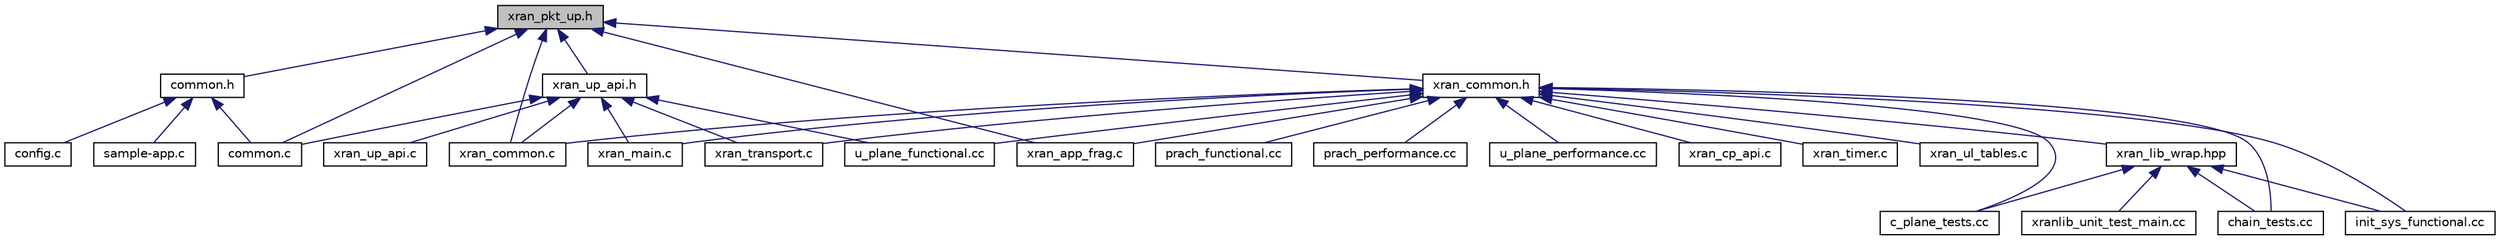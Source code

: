 digraph "xran_pkt_up.h"
{
 // LATEX_PDF_SIZE
  edge [fontname="Helvetica",fontsize="10",labelfontname="Helvetica",labelfontsize="10"];
  node [fontname="Helvetica",fontsize="10",shape=record];
  Node1 [label="xran_pkt_up.h",height=0.2,width=0.4,color="black", fillcolor="grey75", style="filled", fontcolor="black",tooltip="Definitions and support functions to process XRAN packet."];
  Node1 -> Node2 [dir="back",color="midnightblue",fontsize="10",style="solid",fontname="Helvetica"];
  Node2 [label="common.h",height=0.2,width=0.4,color="black", fillcolor="white", style="filled",URL="$common_8h.html",tooltip=" "];
  Node2 -> Node3 [dir="back",color="midnightblue",fontsize="10",style="solid",fontname="Helvetica"];
  Node3 [label="common.c",height=0.2,width=0.4,color="black", fillcolor="white", style="filled",URL="$common_8c.html",tooltip=" "];
  Node2 -> Node4 [dir="back",color="midnightblue",fontsize="10",style="solid",fontname="Helvetica"];
  Node4 [label="config.c",height=0.2,width=0.4,color="black", fillcolor="white", style="filled",URL="$config_8c.html",tooltip=" "];
  Node2 -> Node5 [dir="back",color="midnightblue",fontsize="10",style="solid",fontname="Helvetica"];
  Node5 [label="sample-app.c",height=0.2,width=0.4,color="black", fillcolor="white", style="filled",URL="$sample-app_8c.html",tooltip=" "];
  Node1 -> Node3 [dir="back",color="midnightblue",fontsize="10",style="solid",fontname="Helvetica"];
  Node1 -> Node6 [dir="back",color="midnightblue",fontsize="10",style="solid",fontname="Helvetica"];
  Node6 [label="xran_up_api.h",height=0.2,width=0.4,color="black", fillcolor="white", style="filled",URL="$xran__up__api_8h.html",tooltip="This file provides the definitions for User Plane Messages APIs."];
  Node6 -> Node3 [dir="back",color="midnightblue",fontsize="10",style="solid",fontname="Helvetica"];
  Node6 -> Node7 [dir="back",color="midnightblue",fontsize="10",style="solid",fontname="Helvetica"];
  Node7 [label="xran_common.c",height=0.2,width=0.4,color="black", fillcolor="white", style="filled",URL="$xran__common_8c.html",tooltip="XRAN layer common functionality for both O-DU and O-RU as well as C-plane and U-plane."];
  Node6 -> Node8 [dir="back",color="midnightblue",fontsize="10",style="solid",fontname="Helvetica"];
  Node8 [label="xran_main.c",height=0.2,width=0.4,color="black", fillcolor="white", style="filled",URL="$xran__main_8c.html",tooltip="XRAN main functionality module."];
  Node6 -> Node9 [dir="back",color="midnightblue",fontsize="10",style="solid",fontname="Helvetica"];
  Node9 [label="xran_transport.c",height=0.2,width=0.4,color="black", fillcolor="white", style="filled",URL="$xran__transport_8c.html",tooltip="This file provides the implementation for Transport lyaer (eCPRI) API."];
  Node6 -> Node10 [dir="back",color="midnightblue",fontsize="10",style="solid",fontname="Helvetica"];
  Node10 [label="xran_up_api.c",height=0.2,width=0.4,color="black", fillcolor="white", style="filled",URL="$xran__up__api_8c.html",tooltip="This file provides the implementation of User Plane Messages APIs."];
  Node6 -> Node11 [dir="back",color="midnightblue",fontsize="10",style="solid",fontname="Helvetica"];
  Node11 [label="u_plane_functional.cc",height=0.2,width=0.4,color="black", fillcolor="white", style="filled",URL="$u__plane__functional_8cc.html",tooltip=" "];
  Node1 -> Node12 [dir="back",color="midnightblue",fontsize="10",style="solid",fontname="Helvetica"];
  Node12 [label="xran_app_frag.c",height=0.2,width=0.4,color="black", fillcolor="white", style="filled",URL="$xran__app__frag_8c.html",tooltip="xRAN application frgamentation for U-plane packets"];
  Node1 -> Node13 [dir="back",color="midnightblue",fontsize="10",style="solid",fontname="Helvetica"];
  Node13 [label="xran_common.h",height=0.2,width=0.4,color="black", fillcolor="white", style="filled",URL="$xran__common_8h.html",tooltip="XRAN layer common functionality for both lls-CU and RU as well as C-plane and U-plane."];
  Node13 -> Node12 [dir="back",color="midnightblue",fontsize="10",style="solid",fontname="Helvetica"];
  Node13 -> Node7 [dir="back",color="midnightblue",fontsize="10",style="solid",fontname="Helvetica"];
  Node13 -> Node14 [dir="back",color="midnightblue",fontsize="10",style="solid",fontname="Helvetica"];
  Node14 [label="xran_cp_api.c",height=0.2,width=0.4,color="black", fillcolor="white", style="filled",URL="$xran__cp__api_8c.html",tooltip="This file provides the API functions to build Control Plane Messages for XRAN Front Haul layer as def..."];
  Node13 -> Node8 [dir="back",color="midnightblue",fontsize="10",style="solid",fontname="Helvetica"];
  Node13 -> Node15 [dir="back",color="midnightblue",fontsize="10",style="solid",fontname="Helvetica"];
  Node15 [label="xran_timer.c",height=0.2,width=0.4,color="black", fillcolor="white", style="filled",URL="$xran__timer_8c.html",tooltip="This file provides implementation to Timing for XRAN."];
  Node13 -> Node9 [dir="back",color="midnightblue",fontsize="10",style="solid",fontname="Helvetica"];
  Node13 -> Node16 [dir="back",color="midnightblue",fontsize="10",style="solid",fontname="Helvetica"];
  Node16 [label="xran_ul_tables.c",height=0.2,width=0.4,color="black", fillcolor="white", style="filled",URL="$xran__ul__tables_8c.html",tooltip="This file defines those table used in 5G NR spec."];
  Node13 -> Node17 [dir="back",color="midnightblue",fontsize="10",style="solid",fontname="Helvetica"];
  Node17 [label="xran_lib_wrap.hpp",height=0.2,width=0.4,color="black", fillcolor="white", style="filled",URL="$xran__lib__wrap_8hpp.html",tooltip=" "];
  Node17 -> Node18 [dir="back",color="midnightblue",fontsize="10",style="solid",fontname="Helvetica"];
  Node18 [label="xranlib_unit_test_main.cc",height=0.2,width=0.4,color="black", fillcolor="white", style="filled",URL="$xranlib__unit__test__main_8cc.html",tooltip=" "];
  Node17 -> Node19 [dir="back",color="midnightblue",fontsize="10",style="solid",fontname="Helvetica"];
  Node19 [label="c_plane_tests.cc",height=0.2,width=0.4,color="black", fillcolor="white", style="filled",URL="$c__plane__tests_8cc.html",tooltip=" "];
  Node17 -> Node20 [dir="back",color="midnightblue",fontsize="10",style="solid",fontname="Helvetica"];
  Node20 [label="chain_tests.cc",height=0.2,width=0.4,color="black", fillcolor="white", style="filled",URL="$chain__tests_8cc.html",tooltip=" "];
  Node17 -> Node21 [dir="back",color="midnightblue",fontsize="10",style="solid",fontname="Helvetica"];
  Node21 [label="init_sys_functional.cc",height=0.2,width=0.4,color="black", fillcolor="white", style="filled",URL="$init__sys__functional_8cc.html",tooltip=" "];
  Node13 -> Node19 [dir="back",color="midnightblue",fontsize="10",style="solid",fontname="Helvetica"];
  Node13 -> Node20 [dir="back",color="midnightblue",fontsize="10",style="solid",fontname="Helvetica"];
  Node13 -> Node21 [dir="back",color="midnightblue",fontsize="10",style="solid",fontname="Helvetica"];
  Node13 -> Node22 [dir="back",color="midnightblue",fontsize="10",style="solid",fontname="Helvetica"];
  Node22 [label="prach_functional.cc",height=0.2,width=0.4,color="black", fillcolor="white", style="filled",URL="$prach__functional_8cc.html",tooltip=" "];
  Node13 -> Node23 [dir="back",color="midnightblue",fontsize="10",style="solid",fontname="Helvetica"];
  Node23 [label="prach_performance.cc",height=0.2,width=0.4,color="black", fillcolor="white", style="filled",URL="$prach__performance_8cc.html",tooltip=" "];
  Node13 -> Node11 [dir="back",color="midnightblue",fontsize="10",style="solid",fontname="Helvetica"];
  Node13 -> Node24 [dir="back",color="midnightblue",fontsize="10",style="solid",fontname="Helvetica"];
  Node24 [label="u_plane_performance.cc",height=0.2,width=0.4,color="black", fillcolor="white", style="filled",URL="$u__plane__performance_8cc.html",tooltip=" "];
  Node1 -> Node7 [dir="back",color="midnightblue",fontsize="10",style="solid",fontname="Helvetica"];
}
